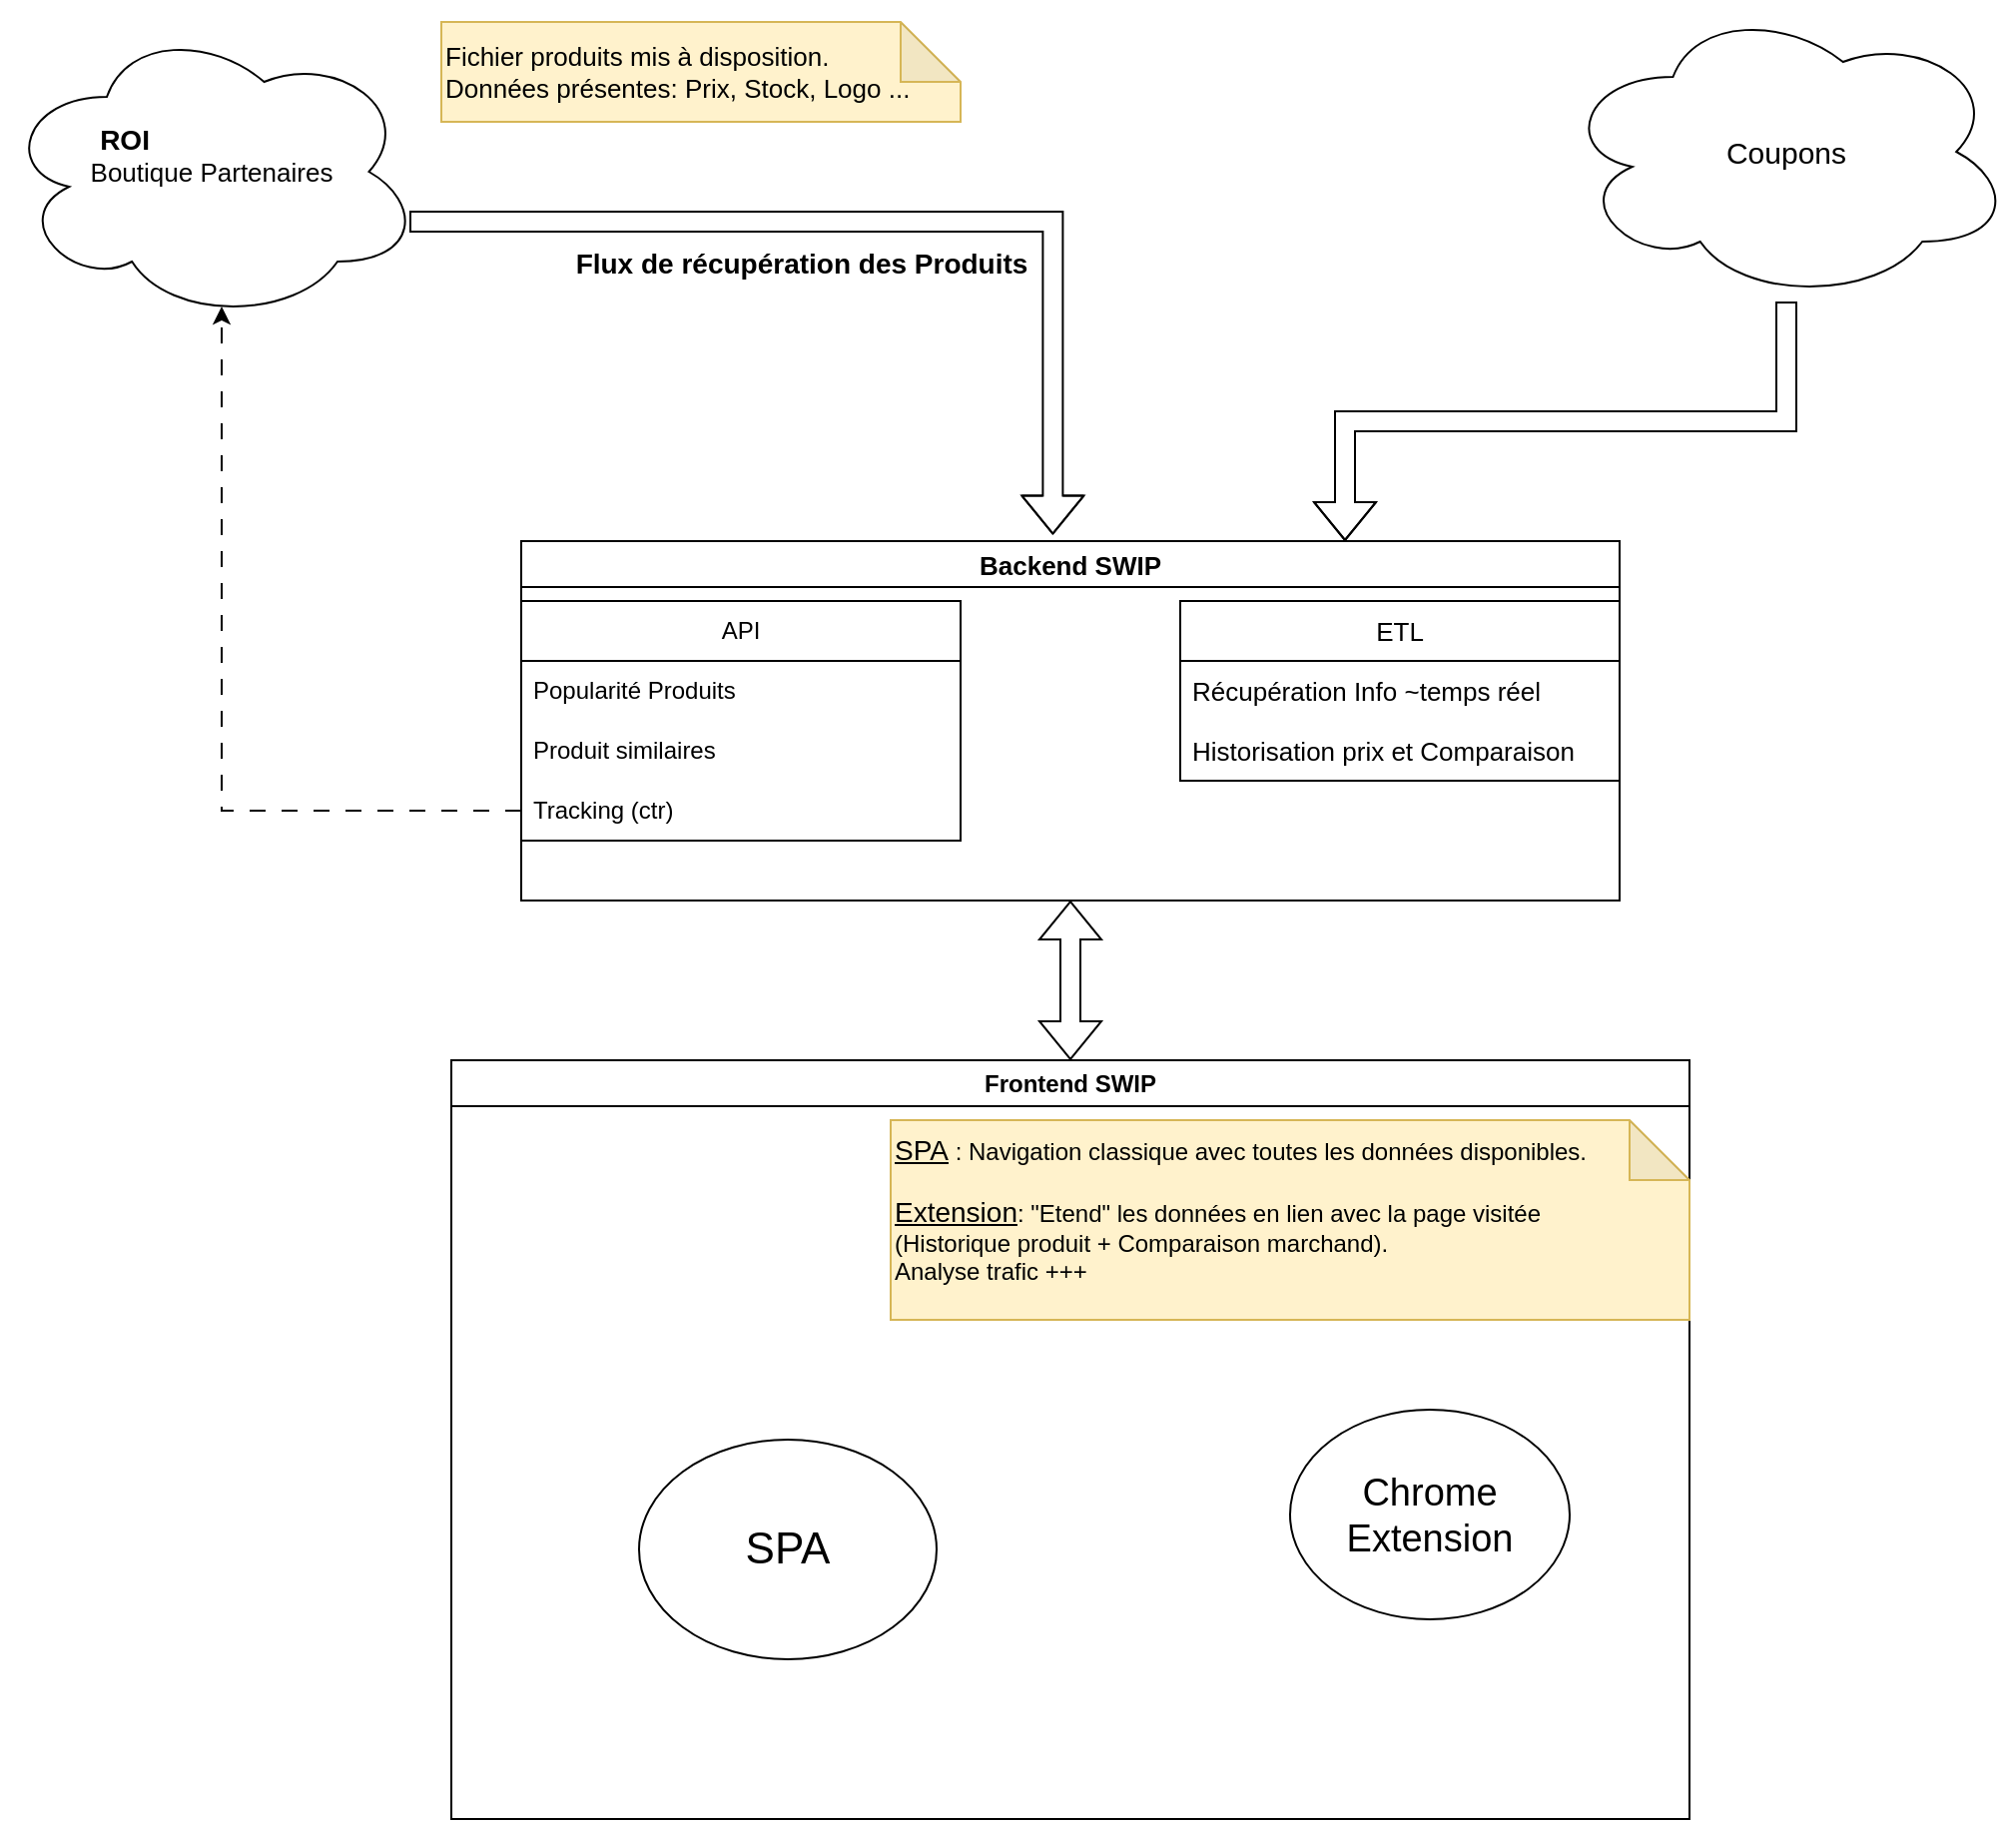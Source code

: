 <mxfile version="22.1.8" type="github">
  <diagram name="Page-1" id="YUkULjERK0X3Gxe00vvD">
    <mxGraphModel dx="1687" dy="2155" grid="1" gridSize="10" guides="1" tooltips="1" connect="1" arrows="1" fold="1" page="1" pageScale="1" pageWidth="827" pageHeight="1169" math="0" shadow="0">
      <root>
        <mxCell id="0" />
        <mxCell id="1" parent="0" />
        <mxCell id="CmCveuowge2aYoOE-A_b-7" style="edgeStyle=orthogonalEdgeStyle;rounded=0;orthogonalLoop=1;jettySize=auto;html=1;shape=flexArrow;fontSize=13;entryX=0.484;entryY=-0.018;entryDx=0;entryDy=0;entryPerimeter=0;" parent="1" source="CmCveuowge2aYoOE-A_b-1" target="CmCveuowge2aYoOE-A_b-11" edge="1">
          <mxGeometry relative="1" as="geometry">
            <mxPoint x="350" y="120" as="targetPoint" />
            <mxPoint x="224.996" y="100.059" as="sourcePoint" />
            <Array as="points">
              <mxPoint x="526" y="100" />
            </Array>
          </mxGeometry>
        </mxCell>
        <mxCell id="CmCveuowge2aYoOE-A_b-10" value="Flux de récupération des Produits" style="edgeLabel;html=1;align=center;verticalAlign=middle;resizable=0;points=[];fontSize=14;fontStyle=1" parent="CmCveuowge2aYoOE-A_b-7" vertex="1" connectable="0">
          <mxGeometry x="0.382" y="1" relative="1" as="geometry">
            <mxPoint x="-127" y="12" as="offset" />
          </mxGeometry>
        </mxCell>
        <mxCell id="CmCveuowge2aYoOE-A_b-1" value="Boutique Partenaires" style="ellipse;shape=cloud;whiteSpace=wrap;html=1;fontSize=13;" parent="1" vertex="1">
          <mxGeometry width="210" height="150" as="geometry" />
        </mxCell>
        <mxCell id="CmCveuowge2aYoOE-A_b-2" value="Fichier produits mis à disposition.&lt;br style=&quot;font-size: 13px;&quot;&gt;Données présentes: Prix, Stock, Logo ..." style="shape=note;whiteSpace=wrap;html=1;backgroundOutline=1;darkOpacity=0.05;align=left;fontSize=13;fillColor=#fff2cc;strokeColor=#d6b656;" parent="1" vertex="1">
          <mxGeometry x="220" width="260" height="50" as="geometry" />
        </mxCell>
        <mxCell id="CmCveuowge2aYoOE-A_b-11" value="Backend SWIP" style="swimlane;whiteSpace=wrap;html=1;fontSize=13;" parent="1" vertex="1">
          <mxGeometry x="260" y="260" width="550" height="180" as="geometry">
            <mxRectangle x="260" y="260" width="130" height="30" as="alternateBounds" />
          </mxGeometry>
        </mxCell>
        <mxCell id="CmCveuowge2aYoOE-A_b-13" value="ETL" style="swimlane;fontStyle=0;childLayout=stackLayout;horizontal=1;startSize=30;horizontalStack=0;resizeParent=1;resizeParentMax=0;resizeLast=0;collapsible=1;marginBottom=0;whiteSpace=wrap;html=1;fontSize=13;" parent="CmCveuowge2aYoOE-A_b-11" vertex="1">
          <mxGeometry x="330" y="30" width="220" height="90" as="geometry">
            <mxRectangle x="-30" y="420" width="90" height="30" as="alternateBounds" />
          </mxGeometry>
        </mxCell>
        <mxCell id="CmCveuowge2aYoOE-A_b-14" value="Récupération Info ~temps réel" style="text;strokeColor=none;fillColor=none;align=left;verticalAlign=middle;spacingLeft=4;spacingRight=4;overflow=hidden;points=[[0,0.5],[1,0.5]];portConstraint=eastwest;rotatable=0;whiteSpace=wrap;html=1;fontSize=13;" parent="CmCveuowge2aYoOE-A_b-13" vertex="1">
          <mxGeometry y="30" width="220" height="30" as="geometry" />
        </mxCell>
        <mxCell id="CmCveuowge2aYoOE-A_b-15" value="Historisation prix et Comparaison" style="text;strokeColor=none;fillColor=none;align=left;verticalAlign=middle;spacingLeft=4;spacingRight=4;overflow=hidden;points=[[0,0.5],[1,0.5]];portConstraint=eastwest;rotatable=0;whiteSpace=wrap;html=1;fontSize=13;" parent="CmCveuowge2aYoOE-A_b-13" vertex="1">
          <mxGeometry y="60" width="220" height="30" as="geometry" />
        </mxCell>
        <mxCell id="CmCveuowge2aYoOE-A_b-20" value="API" style="swimlane;fontStyle=0;childLayout=stackLayout;horizontal=1;startSize=30;horizontalStack=0;resizeParent=1;resizeParentMax=0;resizeLast=0;collapsible=1;marginBottom=0;whiteSpace=wrap;html=1;" parent="CmCveuowge2aYoOE-A_b-11" vertex="1">
          <mxGeometry y="30" width="220" height="120" as="geometry" />
        </mxCell>
        <mxCell id="CmCveuowge2aYoOE-A_b-21" value="Popularité Produits" style="text;strokeColor=none;fillColor=none;align=left;verticalAlign=middle;spacingLeft=4;spacingRight=4;overflow=hidden;points=[[0,0.5],[1,0.5]];portConstraint=eastwest;rotatable=0;whiteSpace=wrap;html=1;" parent="CmCveuowge2aYoOE-A_b-20" vertex="1">
          <mxGeometry y="30" width="220" height="30" as="geometry" />
        </mxCell>
        <mxCell id="CmCveuowge2aYoOE-A_b-26" value="Produit similaires" style="text;strokeColor=none;fillColor=none;align=left;verticalAlign=middle;spacingLeft=4;spacingRight=4;overflow=hidden;points=[[0,0.5],[1,0.5]];portConstraint=eastwest;rotatable=0;whiteSpace=wrap;html=1;" parent="CmCveuowge2aYoOE-A_b-20" vertex="1">
          <mxGeometry y="60" width="220" height="30" as="geometry" />
        </mxCell>
        <mxCell id="CmCveuowge2aYoOE-A_b-22" value="Tracking (ctr)" style="text;strokeColor=none;fillColor=none;align=left;verticalAlign=middle;spacingLeft=4;spacingRight=4;overflow=hidden;points=[[0,0.5],[1,0.5]];portConstraint=eastwest;rotatable=0;whiteSpace=wrap;html=1;" parent="CmCveuowge2aYoOE-A_b-20" vertex="1">
          <mxGeometry y="90" width="220" height="30" as="geometry" />
        </mxCell>
        <mxCell id="CmCveuowge2aYoOE-A_b-18" style="edgeStyle=orthogonalEdgeStyle;rounded=0;orthogonalLoop=1;jettySize=auto;html=1;entryX=0.55;entryY=0.95;entryDx=0;entryDy=0;entryPerimeter=0;dashed=1;dashPattern=8 8;fontSize=13;exitX=0;exitY=0.5;exitDx=0;exitDy=0;" parent="1" source="CmCveuowge2aYoOE-A_b-22" edge="1">
          <mxGeometry relative="1" as="geometry">
            <mxPoint x="694.5" y="380" as="sourcePoint" />
            <mxPoint x="110" y="142.5" as="targetPoint" />
            <Array as="points">
              <mxPoint x="110" y="395" />
            </Array>
          </mxGeometry>
        </mxCell>
        <mxCell id="CmCveuowge2aYoOE-A_b-19" value="ROI" style="edgeLabel;html=1;align=center;verticalAlign=middle;resizable=0;points=[];fontStyle=1;fontSize=14;" parent="CmCveuowge2aYoOE-A_b-18" vertex="1" connectable="0">
          <mxGeometry x="0.238" y="-3" relative="1" as="geometry">
            <mxPoint x="-52" y="-237" as="offset" />
          </mxGeometry>
        </mxCell>
        <mxCell id="CmCveuowge2aYoOE-A_b-38" style="rounded=0;orthogonalLoop=1;jettySize=auto;html=1;entryX=0.5;entryY=1;entryDx=0;entryDy=0;shape=flexArrow;endArrow=block;endFill=0;startArrow=block;" parent="1" source="CmCveuowge2aYoOE-A_b-24" target="CmCveuowge2aYoOE-A_b-11" edge="1">
          <mxGeometry relative="1" as="geometry" />
        </mxCell>
        <mxCell id="CmCveuowge2aYoOE-A_b-24" value="Frontend SWIP" style="swimlane;whiteSpace=wrap;html=1;" parent="1" vertex="1">
          <mxGeometry x="225" y="520" width="620" height="380" as="geometry">
            <mxRectangle x="225" y="520" width="130" height="30" as="alternateBounds" />
          </mxGeometry>
        </mxCell>
        <mxCell id="CmCveuowge2aYoOE-A_b-33" value="SPA" style="ellipse;whiteSpace=wrap;html=1;fontSize=22;" parent="CmCveuowge2aYoOE-A_b-24" vertex="1">
          <mxGeometry x="94" y="190" width="149" height="110" as="geometry" />
        </mxCell>
        <mxCell id="CmCveuowge2aYoOE-A_b-34" value="Chrome Extension" style="ellipse;whiteSpace=wrap;html=1;fontSize=19;" parent="CmCveuowge2aYoOE-A_b-24" vertex="1">
          <mxGeometry x="420" y="175" width="140" height="105" as="geometry" />
        </mxCell>
        <mxCell id="CmCveuowge2aYoOE-A_b-41" value="&lt;u&gt;&lt;font style=&quot;font-size: 14px;&quot;&gt;SPA&lt;/font&gt;&lt;/u&gt; : Navigation classique avec toutes les données disponibles.&lt;br&gt;&lt;br&gt;&lt;u&gt;&lt;font style=&quot;font-size: 14px;&quot;&gt;Extension&lt;/font&gt;&lt;/u&gt;: &quot;Etend&quot; les données en lien avec la page visitée &lt;br&gt;&lt;div style=&quot;text-align: justify;&quot;&gt;&lt;span style=&quot;background-color: initial;&quot;&gt;(Historique produit + Comparaison marchand).&lt;/span&gt;&lt;/div&gt;Analyse trafic +++" style="shape=note;whiteSpace=wrap;html=1;backgroundOutline=1;darkOpacity=0.05;verticalAlign=top;spacingLeft=0;align=left;spacingRight=-32;fillColor=#fff2cc;strokeColor=#d6b656;" parent="CmCveuowge2aYoOE-A_b-24" vertex="1">
          <mxGeometry x="220" y="30" width="400" height="100" as="geometry" />
        </mxCell>
        <mxCell id="CmCveuowge2aYoOE-A_b-40" style="edgeStyle=orthogonalEdgeStyle;rounded=0;orthogonalLoop=1;jettySize=auto;html=1;entryX=0.75;entryY=0;entryDx=0;entryDy=0;shape=flexArrow;" parent="1" source="CmCveuowge2aYoOE-A_b-39" target="CmCveuowge2aYoOE-A_b-11" edge="1">
          <mxGeometry relative="1" as="geometry" />
        </mxCell>
        <mxCell id="CmCveuowge2aYoOE-A_b-39" value="&lt;font style=&quot;font-size: 15px;&quot;&gt;Coupons&lt;/font&gt;" style="ellipse;shape=cloud;whiteSpace=wrap;html=1;fontSize=13;" parent="1" vertex="1">
          <mxGeometry x="780" y="-10" width="227" height="150" as="geometry" />
        </mxCell>
      </root>
    </mxGraphModel>
  </diagram>
</mxfile>
